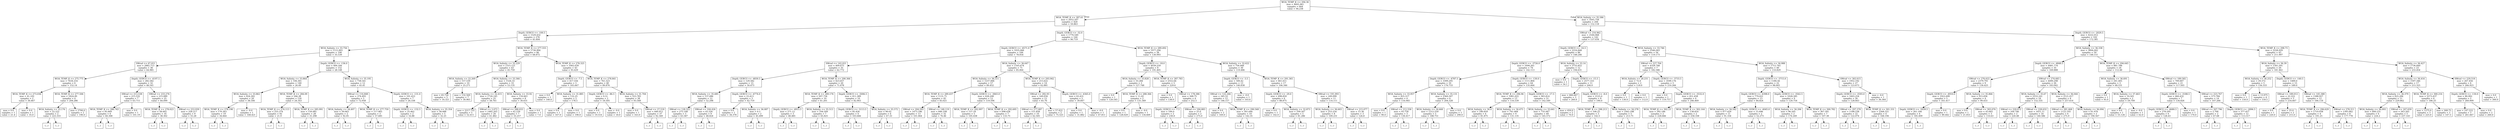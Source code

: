 digraph Tree {
node [shape=box] ;
0 [label="WOA_TEMP_K <= 294.36\nmse = 4605.961\nsamples = 664\nvalue = 94.238"] ;
1 [label="WOA_TEMP_K <= 287.61\nmse = 2052.507\nsamples = 420\nvalue = 59.863"] ;
0 -> 1 [labeldistance=2.5, labelangle=45, headlabel="True"] ;
2 [label="Depth_GEBCO <= -100.5\nmse = 1529.432\nsamples = 276\nvalue = 45.404"] ;
1 -> 2 ;
3 [label="WOA_Salinity <= 33.756\nmse = 1115.903\nsamples = 190\nvalue = 35.539"] ;
2 -> 3 ;
4 [label="SWrad <= 67.021\nmse = 2882.713\nsamples = 38\nvalue = 64.985"] ;
3 -> 4 ;
5 [label="WOA_TEMP_K <= 275.775\nmse = 7634.216\nsamples = 6\nvalue = 152.14"] ;
4 -> 5 ;
6 [label="WOA_TEMP_K <= 273.036\nmse = 41.102\nsamples = 2\nvalue = 30.467"] ;
5 -> 6 ;
7 [label="mse = 0.0\nsamples = 1\nvalue = 21.4"] ;
6 -> 7 ;
8 [label="mse = 0.0\nsamples = 1\nvalue = 35.0"] ;
6 -> 8 ;
9 [label="WOA_TEMP_K <= 277.506\nmse = 1824.49\nsamples = 4\nvalue = 204.286"] ;
5 -> 9 ;
10 [label="WOA_Salinity <= 33.176\nmse = 22.222\nsamples = 2\nvalue = 223.333"] ;
9 -> 10 ;
11 [label="(...)"] ;
10 -> 11 ;
12 [label="(...)"] ;
10 -> 12 ;
13 [label="mse = 2700.0\nsamples = 2\nvalue = 190.0"] ;
9 -> 13 ;
14 [label="Depth_GEBCO <= -4197.5\nmse = 282.582\nsamples = 32\nvalue = 48.541"] ;
4 -> 14 ;
15 [label="SWrad <= 213.538\nmse = 215.532\nsamples = 7\nvalue = 63.715"] ;
14 -> 15 ;
16 [label="WOA_TEMP_K <= 286.743\nmse = 95.849\nsamples = 6\nvalue = 60.308"] ;
15 -> 16 ;
17 [label="(...)"] ;
16 -> 17 ;
26 [label="(...)"] ;
16 -> 26 ;
27 [label="mse = 0.0\nsamples = 1\nvalue = 101.19"] ;
15 -> 27 ;
28 [label="SWrad <= 233.276\nmse = 215.089\nsamples = 25\nvalue = 44.099"] ;
14 -> 28 ;
29 [label="WOA_TEMP_K <= 278.023\nmse = 58.002\nsamples = 16\nvalue = 38.302"] ;
28 -> 29 ;
30 [label="(...)"] ;
29 -> 30 ;
57 [label="(...)"] ;
29 -> 57 ;
58 [label="SWrad <= 253.939\nmse = 328.217\nsamples = 9\nvalue = 55.28"] ;
28 -> 58 ;
59 [label="(...)"] ;
58 -> 59 ;
62 [label="(...)"] ;
58 -> 62 ;
67 [label="Depth_GEBCO <= -136.0\nmse = 400.184\nsamples = 152\nvalue = 28.148"] ;
3 -> 67 ;
68 [label="WOA_Salinity <= 33.864\nmse = 336.301\nsamples = 140\nvalue = 26.49"] ;
67 -> 68 ;
69 [label="WOA_Salinity <= 33.862\nmse = 624.302\nsamples = 20\nvalue = 38.184"] ;
68 -> 69 ;
70 [label="WOA_TEMP_K <= 278.198\nmse = 170.363\nsamples = 19\nvalue = 34.664"] ;
69 -> 70 ;
71 [label="(...)"] ;
70 -> 71 ;
102 [label="(...)"] ;
70 -> 102 ;
107 [label="mse = -0.0\nsamples = 1\nvalue = 168.421"] ;
69 -> 107 ;
108 [label="WOA_TEMP_K <= 284.09\nmse = 246.38\nsamples = 120\nvalue = 24.163"] ;
68 -> 108 ;
109 [label="WOA_TEMP_K <= 274.113\nmse = 255.374\nsamples = 92\nvalue = 21.9"] ;
108 -> 109 ;
110 [label="(...)"] ;
109 -> 110 ;
131 [label="(...)"] ;
109 -> 131 ;
244 [label="WOA_TEMP_K <= 285.991\nmse = 150.981\nsamples = 28\nvalue = 31.298"] ;
108 -> 244 ;
245 [label="(...)"] ;
244 -> 245 ;
258 [label="(...)"] ;
244 -> 258 ;
285 [label="WOA_Salinity <= 35.195\nmse = 738.541\nsamples = 12\nvalue = 45.41"] ;
67 -> 285 ;
286 [label="SWrad <= 116.848\nmse = 374.493\nsamples = 5\nvalue = 72.958"] ;
285 -> 286 ;
287 [label="WOA_Salinity <= 34.497\nmse = 39.063\nsamples = 2\nvalue = 92.05"] ;
286 -> 287 ;
288 [label="(...)"] ;
287 -> 288 ;
289 [label="(...)"] ;
287 -> 289 ;
290 [label="WOA_TEMP_K <= 277.759\nmse = 117.965\nsamples = 3\nvalue = 57.685"] ;
286 -> 290 ;
291 [label="(...)"] ;
290 -> 291 ;
292 [label="(...)"] ;
290 -> 292 ;
295 [label="Depth_GEBCO <= -131.0\nmse = 101.453\nsamples = 7\nvalue = 26.338"] ;
285 -> 295 ;
296 [label="Depth_GEBCO <= -132.5\nmse = 25.462\nsamples = 2\nvalue = 16.88"] ;
295 -> 296 ;
297 [label="(...)"] ;
296 -> 297 ;
298 [label="(...)"] ;
296 -> 298 ;
299 [label="WOA_Salinity <= 35.354\nmse = 58.088\nsamples = 5\nvalue = 32.25"] ;
295 -> 299 ;
300 [label="(...)"] ;
299 -> 300 ;
305 [label="(...)"] ;
299 -> 305 ;
306 [label="WOA_TEMP_K <= 277.555\nmse = 1730.904\nsamples = 86\nvalue = 68.872"] ;
2 -> 306 ;
307 [label="WOA_Salinity <= 32.229\nmse = 1315.121\nsamples = 43\nvalue = 45.759"] ;
306 -> 307 ;
308 [label="WOA_Salinity <= 22.269\nmse = 157.539\nsamples = 10\nvalue = 25.271"] ;
307 -> 308 ;
309 [label="mse = 65.726\nsamples = 3\nvalue = 16.321"] ;
308 -> 309 ;
310 [label="mse = 132.569\nsamples = 7\nvalue = 30.965"] ;
308 -> 310 ;
311 [label="WOA_Salinity <= 33.366\nmse = 1526.33\nsamples = 33\nvalue = 53.135"] ;
307 -> 311 ;
312 [label="WOA_Salinity <= 32.415\nmse = 1720.145\nsamples = 25\nvalue = 58.761"] ;
311 -> 312 ;
313 [label="mse = 2217.755\nsamples = 5\nvalue = 52.411"] ;
312 -> 313 ;
314 [label="SWrad <= 2.072\nmse = 1482.203\nsamples = 20\nvalue = 61.482"] ;
312 -> 314 ;
315 [label="(...)"] ;
314 -> 315 ;
316 [label="(...)"] ;
314 -> 316 ;
321 [label="WOA_Salinity <= 33.92\nmse = 118.063\nsamples = 8\nvalue = 30.631"] ;
311 -> 321 ;
322 [label="SWrad <= 288.033\nmse = 62.239\nsamples = 7\nvalue = 33.257"] ;
321 -> 322 ;
323 [label="(...)"] ;
322 -> 323 ;
330 [label="(...)"] ;
322 -> 330 ;
331 [label="mse = 0.0\nsamples = 1\nvalue = 7.0"] ;
321 -> 331 ;
332 [label="WOA_TEMP_K <= 278.325\nmse = 1002.039\nsamples = 43\nvalue = 93.429"] ;
306 -> 332 ;
333 [label="Depth_GEBCO <= -7.5\nmse = 417.556\nsamples = 3\nvalue = 165.667"] ;
332 -> 333 ;
334 [label="mse = 0.0\nsamples = 1\nvalue = 140.0"] ;
333 -> 334 ;
335 [label="WOA_Salinity <= 31.885\nmse = 132.25\nsamples = 2\nvalue = 178.5"] ;
333 -> 335 ;
336 [label="mse = 0.0\nsamples = 1\nvalue = 167.0"] ;
335 -> 336 ;
337 [label="mse = 0.0\nsamples = 1\nvalue = 190.0"] ;
335 -> 337 ;
338 [label="WOA_TEMP_K <= 278.841\nmse = 761.523\nsamples = 40\nvalue = 89.876"] ;
332 -> 338 ;
339 [label="Depth_GEBCO <= -86.5\nmse = 0.51\nsamples = 2\nvalue = 18.505"] ;
338 -> 339 ;
340 [label="mse = 0.0\nsamples = 1\nvalue = 19.514"] ;
339 -> 340 ;
341 [label="mse = -0.0\nsamples = 1\nvalue = 18.0"] ;
339 -> 341 ;
342 [label="WOA_Salinity <= 31.704\nmse = 523.783\nsamples = 38\nvalue = 93.568"] ;
338 -> 342 ;
343 [label="mse = 0.0\nsamples = 1\nvalue = 163.0"] ;
342 -> 343 ;
344 [label="SWrad <= 27.518\nmse = 446.912\nsamples = 37\nvalue = 92.349"] ;
342 -> 344 ;
345 [label="(...)"] ;
344 -> 345 ;
346 [label="(...)"] ;
344 -> 346 ;
395 [label="Depth_GEBCO <= -32.0\nmse = 1770.549\nsamples = 144\nvalue = 90.719"] ;
1 -> 395 ;
396 [label="Depth_GEBCO <= -4571.0\nmse = 1035.066\nsamples = 106\nvalue = 78.054"] ;
395 -> 396 ;
397 [label="SWrad <= 142.021\nmse = 409.675\nsamples = 35\nvalue = 62.772"] ;
396 -> 397 ;
398 [label="Depth_GEBCO <= -4830.5\nmse = 129.582\nsamples = 15\nvalue = 50.473"] ;
397 -> 398 ;
399 [label="WOA_Salinity <= 35.685\nmse = 137.086\nsamples = 12\nvalue = 52.298"] ;
398 -> 399 ;
400 [label="SWrad <= 128.322\nmse = 275.148\nsamples = 3\nvalue = 63.587"] ;
399 -> 400 ;
401 [label="(...)"] ;
400 -> 401 ;
404 [label="(...)"] ;
400 -> 404 ;
405 [label="SWrad <= 104.426\nmse = 43.326\nsamples = 9\nvalue = 48.824"] ;
399 -> 405 ;
406 [label="(...)"] ;
405 -> 406 ;
419 [label="(...)"] ;
405 -> 419 ;
422 [label="Depth_GEBCO <= -4774.0\nmse = 23.413\nsamples = 3\nvalue = 42.719"] ;
398 -> 422 ;
423 [label="mse = 0.0\nsamples = 1\nvalue = 34.378"] ;
422 -> 423 ;
424 [label="WOA_Salinity <= 36.087\nmse = 0.3\nsamples = 2\nvalue = 45.499"] ;
422 -> 424 ;
425 [label="(...)"] ;
424 -> 425 ;
426 [label="(...)"] ;
424 -> 426 ;
427 [label="WOA_TEMP_K <= 290.366\nmse = 423.657\nsamples = 20\nvalue = 71.678"] ;
397 -> 427 ;
428 [label="WOA_TEMP_K <= 289.176\nmse = 207.734\nsamples = 10\nvalue = 61.201"] ;
427 -> 428 ;
429 [label="Depth_GEBCO <= -4915.5\nmse = 271.12\nsamples = 3\nvalue = 48.485"] ;
428 -> 429 ;
430 [label="(...)"] ;
429 -> 430 ;
431 [label="(...)"] ;
429 -> 431 ;
434 [label="WOA_Salinity <= 35.513\nmse = 104.509\nsamples = 7\nvalue = 65.825"] ;
428 -> 434 ;
435 [label="(...)"] ;
434 -> 435 ;
436 [label="(...)"] ;
434 -> 436 ;
443 [label="Depth_GEBCO <= -5006.5\nmse = 411.389\nsamples = 10\nvalue = 82.903"] ;
427 -> 443 ;
444 [label="Depth_GEBCO <= -5113.5\nmse = 85.426\nsamples = 4\nvalue = 103.666"] ;
443 -> 444 ;
445 [label="(...)"] ;
444 -> 445 ;
448 [label="(...)"] ;
444 -> 448 ;
451 [label="WOA_Salinity <= 35.572\nmse = 90.02\nsamples = 6\nvalue = 67.33"] ;
443 -> 451 ;
452 [label="(...)"] ;
451 -> 452 ;
457 [label="(...)"] ;
451 -> 457 ;
462 [label="WOA_Salinity <= 36.647\nmse = 1165.674\nsamples = 71\nvalue = 85.064"] ;
396 -> 462 ;
463 [label="WOA_Salinity <= 36.511\nmse = 1237.006\nsamples = 57\nvalue = 89.452"] ;
462 -> 463 ;
464 [label="WOA_TEMP_K <= 289.437\nmse = 1131.71\nsamples = 45\nvalue = 83.021"] ;
463 -> 464 ;
465 [label="SWrad <= 204.593\nmse = 1473.186\nsamples = 13\nvalue = 101.064"] ;
464 -> 465 ;
466 [label="(...)"] ;
465 -> 466 ;
485 [label="(...)"] ;
465 -> 485 ;
486 [label="SWrad <= 148.119\nmse = 846.108\nsamples = 32\nvalue = 76.46"] ;
464 -> 486 ;
487 [label="(...)"] ;
486 -> 487 ;
492 [label="(...)"] ;
486 -> 492 ;
545 [label="Depth_GEBCO <= -3843.0\nmse = 628.208\nsamples = 12\nvalue = 119.594"] ;
463 -> 545 ;
546 [label="WOA_TEMP_K <= 292.997\nmse = 157.18\nsamples = 5\nvalue = 105.438"] ;
545 -> 546 ;
547 [label="(...)"] ;
546 -> 547 ;
550 [label="(...)"] ;
546 -> 550 ;
553 [label="WOA_TEMP_K <= 292.695\nmse = 698.438\nsamples = 7\nvalue = 133.75"] ;
545 -> 553 ;
554 [label="(...)"] ;
553 -> 554 ;
559 [label="(...)"] ;
553 -> 559 ;
562 [label="WOA_TEMP_K <= 293.942\nmse = 215.622\nsamples = 14\nvalue = 62.881"] ;
462 -> 562 ;
563 [label="SWrad <= 282.93\nmse = 160.034\nsamples = 12\nvalue = 65.76"] ;
562 -> 563 ;
564 [label="SWrad <= 277.087\nmse = 151.858\nsamples = 10\nvalue = 62.505"] ;
563 -> 564 ;
565 [label="(...)"] ;
564 -> 565 ;
574 [label="(...)"] ;
564 -> 574 ;
577 [label="mse = 57.422\nsamples = 2\nvalue = 75.525"] ;
563 -> 577 ;
578 [label="Depth_GEBCO <= -4365.0\nmse = 63.431\nsamples = 2\nvalue = 39.847"] ;
562 -> 578 ;
579 [label="mse = 0.0\nsamples = 1\nvalue = 31.882"] ;
578 -> 579 ;
580 [label="mse = -0.0\nsamples = 1\nvalue = 47.811"] ;
578 -> 580 ;
581 [label="WOA_TEMP_K <= 289.492\nmse = 1977.294\nsamples = 38\nvalue = 130.993"] ;
395 -> 581 ;
582 [label="Depth_GEBCO <= -18.0\nmse = 4039.259\nsamples = 8\nvalue = 191.405"] ;
581 -> 582 ;
583 [label="WOA_Salinity <= 33.828\nmse = 33.284\nsamples = 3\nvalue = 127.748"] ;
582 -> 583 ;
584 [label="mse = 0.0\nsamples = 1\nvalue = 120.545"] ;
583 -> 584 ;
585 [label="WOA_TEMP_K <= 288.366\nmse = 11.02\nsamples = 2\nvalue = 131.349"] ;
583 -> 585 ;
586 [label="mse = 0.0\nsamples = 1\nvalue = 128.029"] ;
585 -> 586 ;
587 [label="mse = -0.0\nsamples = 1\nvalue = 134.669"] ;
585 -> 587 ;
588 [label="WOA_TEMP_K <= 287.783\nmse = 2552.64\nsamples = 5\nvalue = 229.6"] ;
582 -> 588 ;
589 [label="mse = 0.0\nsamples = 1\nvalue = 138.0"] ;
588 -> 589 ;
590 [label="SWrad <= 178.386\nmse = 568.75\nsamples = 4\nvalue = 252.5"] ;
588 -> 590 ;
591 [label="Depth_GEBCO <= -7.5\nmse = 100.0\nsamples = 2\nvalue = 230.0"] ;
590 -> 591 ;
592 [label="(...)"] ;
591 -> 592 ;
593 [label="(...)"] ;
591 -> 593 ;
594 [label="SWrad <= 184.883\nmse = 25.0\nsamples = 2\nvalue = 275.0"] ;
590 -> 594 ;
595 [label="(...)"] ;
594 -> 595 ;
596 [label="(...)"] ;
594 -> 596 ;
597 [label="WOA_Salinity <= 32.622\nmse = 756.948\nsamples = 30\nvalue = 119.486"] ;
581 -> 597 ;
598 [label="Depth_GEBCO <= -3.5\nmse = 500.42\nsamples = 13\nvalue = 140.838"] ;
597 -> 598 ;
599 [label="SWrad <= 122.266\nmse = 345.52\nsamples = 12\nvalue = 146.157"] ;
598 -> 599 ;
600 [label="mse = 0.0\nsamples = 2\nvalue = 169.0"] ;
599 -> 600 ;
601 [label="WOA_TEMP_K <= 290.568\nmse = 301.646\nsamples = 10\nvalue = 142.35"] ;
599 -> 601 ;
602 [label="(...)"] ;
601 -> 602 ;
603 [label="(...)"] ;
601 -> 603 ;
620 [label="mse = -0.0\nsamples = 1\nvalue = 103.6"] ;
598 -> 620 ;
621 [label="WOA_TEMP_K <= 291.365\nmse = 461.611\nsamples = 17\nvalue = 106.346"] ;
597 -> 621 ;
622 [label="Depth_GEBCO <= -29.0\nmse = 498.859\nsamples = 6\nvalue = 88.875"] ;
621 -> 622 ;
623 [label="mse = 0.0\nsamples = 1\nvalue = 142.0"] ;
622 -> 623 ;
624 [label="WOA_Salinity <= 32.873\nmse = 109.347\nsamples = 5\nvalue = 81.286"] ;
622 -> 624 ;
625 [label="(...)"] ;
624 -> 625 ;
626 [label="(...)"] ;
624 -> 626 ;
633 [label="SWrad <= 191.093\nmse = 249.099\nsamples = 11\nvalue = 114.111"] ;
621 -> 633 ;
634 [label="WOA_Salinity <= 36.603\nmse = 253.254\nsamples = 8\nvalue = 109.231"] ;
633 -> 634 ;
635 [label="(...)"] ;
634 -> 635 ;
636 [label="(...)"] ;
634 -> 636 ;
641 [label="SWrad <= 215.077\nmse = 15.36\nsamples = 3\nvalue = 126.8"] ;
633 -> 641 ;
642 [label="(...)"] ;
641 -> 642 ;
643 [label="(...)"] ;
641 -> 643 ;
644 [label="WOA_Salinity <= 35.586\nmse = 3565.758\nsamples = 244\nvalue = 152.118"] ;
0 -> 644 [labeldistance=2.5, labelangle=-45, headlabel="False"] ;
645 [label="SWrad <= 216.962\nmse = 2544.068\nsamples = 142\nvalue = 137.034"] ;
644 -> 645 ;
646 [label="Depth_GEBCO <= -16.5\nmse = 2216.848\nsamples = 86\nvalue = 148.246"] ;
645 -> 646 ;
647 [label="Depth_GEBCO <= -3726.0\nmse = 1694.261\nsamples = 74\nvalue = 142.113"] ;
646 -> 647 ;
648 [label="Depth_GEBCO <= -4787.5\nmse = 3399.295\nsamples = 10\nvalue = 176.733"] ;
647 -> 648 ;
649 [label="WOA_Salinity <= 33.957\nmse = 425.517\nsamples = 4\nvalue = 116.945"] ;
648 -> 649 ;
650 [label="mse = 0.0\nsamples = 1\nvalue = 90.0"] ;
649 -> 650 ;
651 [label="SWrad <= 212.558\nmse = 93.758\nsamples = 3\nvalue = 130.417"] ;
649 -> 651 ;
652 [label="(...)"] ;
651 -> 652 ;
655 [label="(...)"] ;
651 -> 655 ;
656 [label="WOA_Salinity <= 35.131\nmse = 2360.507\nsamples = 6\nvalue = 204.328"] ;
648 -> 656 ;
657 [label="WOA_Salinity <= 34.668\nmse = 1212.559\nsamples = 5\nvalue = 188.751"] ;
656 -> 657 ;
658 [label="(...)"] ;
657 -> 658 ;
663 [label="(...)"] ;
657 -> 663 ;
666 [label="mse = 0.0\nsamples = 1\nvalue = 290.0"] ;
656 -> 666 ;
667 [label="Depth_GEBCO <= -130.0\nmse = 1111.804\nsamples = 64\nvalue = 135.664"] ;
647 -> 667 ;
668 [label="WOA_TEMP_K <= 296.96\nmse = 1081.022\nsamples = 13\nvalue = 116.539"] ;
667 -> 668 ;
669 [label="WOA_Salinity <= 34.4\nmse = 180.859\nsamples = 4\nvalue = 81.875"] ;
668 -> 669 ;
670 [label="(...)"] ;
669 -> 670 ;
675 [label="(...)"] ;
669 -> 675 ;
676 [label="WOA_Salinity <= 34.475\nmse = 741.068\nsamples = 9\nvalue = 131.135"] ;
668 -> 676 ;
677 [label="(...)"] ;
676 -> 677 ;
686 [label="(...)"] ;
676 -> 686 ;
693 [label="Depth_GEBCO <= -17.5\nmse = 943.814\nsamples = 51\nvalue = 142.549"] ;
667 -> 693 ;
694 [label="WOA_Salinity <= 33.641\nmse = 735.947\nsamples = 49\nvalue = 145.572"] ;
693 -> 694 ;
695 [label="(...)"] ;
694 -> 695 ;
742 [label="(...)"] ;
694 -> 742 ;
769 [label="mse = 450.0\nsamples = 2\nvalue = 70.0"] ;
693 -> 769 ;
770 [label="WOA_Salinity <= 33.14\nmse = 3732.852\nsamples = 12\nvalue = 194.631"] ;
646 -> 770 ;
771 [label="mse = 0.0\nsamples = 1\nvalue = 54.1"] ;
770 -> 771 ;
772 [label="Depth_GEBCO <= -15.5\nmse = 2577.333\nsamples = 11\nvalue = 204.0"] ;
770 -> 772 ;
773 [label="mse = 466.667\nsamples = 3\nvalue = 260.0"] ;
772 -> 773 ;
774 [label="Depth_GEBCO <= -8.0\nmse = 2125.0\nsamples = 8\nvalue = 190.0"] ;
772 -> 774 ;
775 [label="WOA_TEMP_K <= 298.213\nmse = 106.25\nsamples = 3\nvalue = 142.5"] ;
774 -> 775 ;
776 [label="(...)"] ;
775 -> 776 ;
777 [label="(...)"] ;
775 -> 777 ;
778 [label="WOA_Salinity <= 34.278\nmse = 1442.188\nsamples = 5\nvalue = 213.75"] ;
774 -> 778 ;
779 [label="(...)"] ;
778 -> 779 ;
780 [label="(...)"] ;
778 -> 780 ;
781 [label="WOA_Salinity <= 33.746\nmse = 2546.043\nsamples = 56\nvalue = 119.173"] ;
645 -> 781 ;
782 [label="SWrad <= 227.704\nmse = 4328.748\nsamples = 7\nvalue = 182.586"] ;
781 -> 782 ;
783 [label="WOA_Salinity <= 28.231\nmse = 72.0\nsamples = 2\nvalue = 118.0"] ;
782 -> 783 ;
784 [label="mse = 0.0\nsamples = 1\nvalue = 130.0"] ;
783 -> 784 ;
785 [label="mse = 0.0\nsamples = 1\nvalue = 112.0"] ;
783 -> 785 ;
786 [label="Depth_GEBCO <= -3733.5\nmse = 3599.176\nsamples = 5\nvalue = 210.266"] ;
782 -> 786 ;
787 [label="mse = 0.0\nsamples = 1\nvalue = 119.757"] ;
786 -> 787 ;
788 [label="Depth_GEBCO <= -3532.0\nmse = 451.458\nsamples = 4\nvalue = 246.469"] ;
786 -> 788 ;
789 [label="WOA_TEMP_K <= 302.23\nmse = 392.186\nsamples = 2\nvalue = 228.666"] ;
788 -> 789 ;
790 [label="(...)"] ;
789 -> 790 ;
791 [label="(...)"] ;
789 -> 791 ;
792 [label="WOA_TEMP_K <= 302.164\nmse = 138.816\nsamples = 2\nvalue = 258.338"] ;
788 -> 792 ;
793 [label="(...)"] ;
792 -> 793 ;
794 [label="(...)"] ;
792 -> 794 ;
795 [label="WOA_Salinity <= 34.988\nmse = 1712.745\nsamples = 49\nvalue = 110.829"] ;
781 -> 795 ;
796 [label="Depth_GEBCO <= -3715.0\nmse = 1180.56\nsamples = 22\nvalue = 98.643"] ;
795 -> 796 ;
797 [label="Depth_GEBCO <= -4398.0\nmse = 779.021\nsamples = 13\nvalue = 84.824"] ;
796 -> 797 ;
798 [label="WOA_Salinity <= 34.542\nmse = 677.429\nsamples = 11\nvalue = 91.334"] ;
797 -> 798 ;
799 [label="(...)"] ;
798 -> 799 ;
806 [label="(...)"] ;
798 -> 806 ;
817 [label="Depth_GEBCO <= -4045.0\nmse = 15.496\nsamples = 2\nvalue = 52.273"] ;
797 -> 817 ;
818 [label="(...)"] ;
817 -> 818 ;
819 [label="(...)"] ;
817 -> 819 ;
820 [label="Depth_GEBCO <= -3562.5\nmse = 1028.585\nsamples = 9\nvalue = 120.754"] ;
796 -> 820 ;
821 [label="WOA_Salinity <= 34.206\nmse = 96.205\nsamples = 2\nvalue = 174.249"] ;
820 -> 821 ;
822 [label="(...)"] ;
821 -> 822 ;
823 [label="(...)"] ;
821 -> 823 ;
824 [label="WOA_TEMP_K <= 300.782\nmse = 367.391\nsamples = 7\nvalue = 107.38"] ;
820 -> 824 ;
825 [label="(...)"] ;
824 -> 825 ;
832 [label="(...)"] ;
824 -> 832 ;
837 [label="SWrad <= 302.615\nmse = 1952.192\nsamples = 27\nvalue = 123.673"] ;
795 -> 837 ;
838 [label="Depth_GEBCO <= -3593.0\nmse = 1603.254\nsamples = 26\nvalue = 128.663"] ;
837 -> 838 ;
839 [label="SWrad <= 297.378\nmse = 1188.538\nsamples = 22\nvalue = 122.074"] ;
838 -> 839 ;
840 [label="(...)"] ;
839 -> 840 ;
881 [label="(...)"] ;
839 -> 881 ;
882 [label="WOA_TEMP_K <= 301.331\nmse = 2268.321\nsamples = 4\nvalue = 168.194"] ;
838 -> 882 ;
883 [label="(...)"] ;
882 -> 883 ;
888 [label="(...)"] ;
882 -> 888 ;
889 [label="mse = -0.0\nsamples = 1\nvalue = 36.364"] ;
837 -> 889 ;
890 [label="Depth_GEBCO <= -2029.5\nmse = 4222.012\nsamples = 102\nvalue = 172.381"] ;
644 -> 890 ;
891 [label="WOA_Salinity <= 36.338\nmse = 3894.042\nsamples = 59\nvalue = 148.151"] ;
890 -> 891 ;
892 [label="Depth_GEBCO <= -4848.5\nmse = 4481.774\nsamples = 35\nvalue = 169.888"] ;
891 -> 892 ;
893 [label="SWrad <= 276.622\nmse = 2379.791\nsamples = 9\nvalue = 130.425"] ;
892 -> 893 ;
894 [label="Depth_GEBCO <= -4910.0\nmse = 1922.699\nsamples = 5\nvalue = 161.417"] ;
893 -> 894 ;
895 [label="Depth_GEBCO <= -5039.5\nmse = 261.184\nsamples = 4\nvalue = 185.409"] ;
894 -> 895 ;
896 [label="(...)"] ;
895 -> 896 ;
899 [label="(...)"] ;
895 -> 899 ;
902 [label="mse = 0.0\nsamples = 1\nvalue = 89.442"] ;
894 -> 902 ;
903 [label="WOA_Salinity <= 35.866\nmse = 915.836\nsamples = 4\nvalue = 99.433"] ;
893 -> 903 ;
904 [label="mse = 0.0\nsamples = 1\nvalue = 21.053"] ;
903 -> 904 ;
905 [label="SWrad <= 303.076\nmse = 43.665\nsamples = 3\nvalue = 110.63"] ;
903 -> 905 ;
906 [label="(...)"] ;
905 -> 906 ;
909 [label="(...)"] ;
905 -> 909 ;
910 [label="SWrad <= 274.683\nmse = 4490.298\nsamples = 26\nvalue = 183.042"] ;
892 -> 910 ;
911 [label="WOA_Salinity <= 35.67\nmse = 2233.161\nsamples = 18\nvalue = 152.335"] ;
910 -> 911 ;
912 [label="SWrad <= 220.072\nmse = 164.746\nsamples = 2\nvalue = 220.48"] ;
911 -> 912 ;
913 [label="(...)"] ;
912 -> 913 ;
914 [label="(...)"] ;
912 -> 914 ;
915 [label="SWrad <= 228.632\nmse = 1651.11\nsamples = 16\nvalue = 140.586"] ;
911 -> 915 ;
916 [label="(...)"] ;
915 -> 916 ;
927 [label="(...)"] ;
915 -> 927 ;
940 [label="WOA_Salinity <= 36.044\nmse = 2121.017\nsamples = 8\nvalue = 257.614"] ;
910 -> 940 ;
941 [label="SWrad <= 281.468\nmse = 1122.193\nsamples = 6\nvalue = 275.9"] ;
940 -> 941 ;
942 [label="(...)"] ;
941 -> 942 ;
943 [label="(...)"] ;
941 -> 943 ;
952 [label="WOA_Salinity <= 36.094\nmse = 61.976\nsamples = 2\nvalue = 190.567"] ;
940 -> 952 ;
953 [label="(...)"] ;
952 -> 953 ;
954 [label="(...)"] ;
952 -> 954 ;
955 [label="WOA_TEMP_K <= 294.645\nmse = 881.788\nsamples = 24\nvalue = 112.48"] ;
891 -> 955 ;
956 [label="WOA_Salinity <= 36.691\nmse = 241.405\nsamples = 3\nvalue = 68.531"] ;
955 -> 956 ;
957 [label="mse = 0.0\nsamples = 1\nvalue = 95.0"] ;
956 -> 957 ;
958 [label="WOA_Salinity <= 37.463\nmse = 10.501\nsamples = 2\nvalue = 59.709"] ;
956 -> 958 ;
959 [label="mse = 0.0\nsamples = 1\nvalue = 55.126"] ;
958 -> 959 ;
960 [label="mse = -0.0\nsamples = 1\nvalue = 62.0"] ;
958 -> 960 ;
961 [label="SWrad <= 189.582\nmse = 709.007\nsamples = 21\nvalue = 117.503"] ;
955 -> 961 ;
962 [label="Depth_GEBCO <= -3188.5\nmse = 460.432\nsamples = 7\nvalue = 134.826"] ;
961 -> 962 ;
963 [label="Depth_GEBCO <= -4680.5\nmse = 278.295\nsamples = 6\nvalue = 128.43"] ;
962 -> 963 ;
964 [label="(...)"] ;
963 -> 964 ;
969 [label="(...)"] ;
963 -> 969 ;
974 [label="mse = 0.0\nsamples = 1\nvalue = 170.0"] ;
962 -> 974 ;
975 [label="SWrad <= 223.767\nmse = 573.784\nsamples = 14\nvalue = 107.266"] ;
961 -> 975 ;
976 [label="SWrad <= 207.796\nmse = 2.706\nsamples = 2\nvalue = 67.68"] ;
975 -> 976 ;
977 [label="(...)"] ;
976 -> 977 ;
978 [label="(...)"] ;
976 -> 978 ;
979 [label="Depth_GEBCO <= -2896.5\nmse = 377.457\nsamples = 12\nvalue = 113.517"] ;
975 -> 979 ;
980 [label="(...)"] ;
979 -> 980 ;
1001 [label="(...)"] ;
979 -> 1001 ;
1002 [label="WOA_TEMP_K <= 298.73\nmse = 2228.929\nsamples = 43\nvalue = 211.997"] ;
890 -> 1002 ;
1003 [label="WOA_Salinity <= 36.39\nmse = 1341.591\nsamples = 20\nvalue = 181.462"] ;
1002 -> 1003 ;
1004 [label="WOA_Salinity <= 36.252\nmse = 29.372\nsamples = 5\nvalue = 156.333"] ;
1003 -> 1004 ;
1005 [label="mse = 0.0\nsamples = 1\nvalue = 150.0"] ;
1004 -> 1005 ;
1006 [label="mse = 13.975\nsamples = 4\nvalue = 159.5"] ;
1004 -> 1006 ;
1007 [label="Depth_GEBCO <= -140.5\nmse = 1489.0\nsamples = 15\nvalue = 189.0"] ;
1003 -> 1007 ;
1008 [label="SWrad <= 189.012\nmse = 22.222\nsamples = 3\nvalue = 216.667"] ;
1007 -> 1008 ;
1009 [label="mse = 0.0\nsamples = 1\nvalue = 220.0"] ;
1008 -> 1009 ;
1010 [label="mse = 25.0\nsamples = 2\nvalue = 215.0"] ;
1008 -> 1010 ;
1011 [label="SWrad <= 145.388\nmse = 1588.927\nsamples = 12\nvalue = 184.118"] ;
1007 -> 1011 ;
1012 [label="WOA_TEMP_K <= 296.629\nmse = 1710.938\nsamples = 4\nvalue = 191.25"] ;
1011 -> 1012 ;
1013 [label="(...)"] ;
1012 -> 1013 ;
1016 [label="(...)"] ;
1012 -> 1016 ;
1017 [label="SWrad <= 278.311\nmse = 1395.062\nsamples = 8\nvalue = 177.778"] ;
1011 -> 1017 ;
1018 [label="(...)"] ;
1017 -> 1018 ;
1021 [label="(...)"] ;
1017 -> 1021 ;
1022 [label="WOA_Salinity <= 36.427\nmse = 1736.849\nsamples = 23\nvalue = 233.454"] ;
1002 -> 1022 ;
1023 [label="WOA_Salinity <= 36.416\nmse = 1597.346\nsamples = 17\nvalue = 215.325"] ;
1022 -> 1023 ;
1024 [label="WOA_Salinity <= 36.379\nmse = 625.284\nsamples = 11\nvalue = 229.862"] ;
1023 -> 1024 ;
1025 [label="WOA_Salinity <= 36.093\nmse = 600.231\nsamples = 6\nvalue = 224.2"] ;
1024 -> 1025 ;
1026 [label="(...)"] ;
1025 -> 1026 ;
1027 [label="(...)"] ;
1025 -> 1027 ;
1028 [label="SWrad <= 247.659\nmse = 563.265\nsamples = 5\nvalue = 237.143"] ;
1024 -> 1028 ;
1029 [label="(...)"] ;
1028 -> 1029 ;
1032 [label="(...)"] ;
1028 -> 1032 ;
1035 [label="WOA_TEMP_K <= 300.216\nmse = 2273.437\nsamples = 6\nvalue = 186.25"] ;
1023 -> 1035 ;
1036 [label="mse = 1275.0\nsamples = 3\nvalue = 225.0"] ;
1035 -> 1036 ;
1037 [label="mse = 268.75\nsamples = 3\nvalue = 147.5"] ;
1035 -> 1037 ;
1038 [label="SWrad <= 229.518\nmse = 267.456\nsamples = 6\nvalue = 266.923"] ;
1022 -> 1038 ;
1039 [label="Depth_GEBCO <= -130.0\nmse = 80.992\nsamples = 5\nvalue = 260.909"] ;
1038 -> 1039 ;
1040 [label="mse = 147.222\nsamples = 3\nvalue = 261.667"] ;
1039 -> 1040 ;
1041 [label="mse = 0.0\nsamples = 2\nvalue = 260.0"] ;
1039 -> 1041 ;
1042 [label="mse = 0.0\nsamples = 1\nvalue = 300.0"] ;
1038 -> 1042 ;
}
